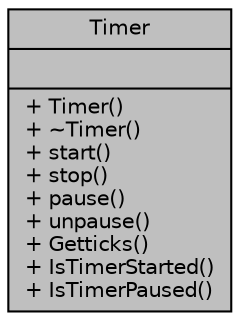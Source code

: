 digraph "Timer"
{
 // INTERACTIVE_SVG=YES
  bgcolor="transparent";
  edge [fontname="Helvetica",fontsize="10",labelfontname="Helvetica",labelfontsize="10"];
  node [fontname="Helvetica",fontsize="10",shape=record];
  Node1 [label="{Timer\n||+ Timer()\l+ ~Timer()\l+ start()\l+ stop()\l+ pause()\l+ unpause()\l+ Getticks()\l+ IsTimerStarted()\l+ IsTimerPaused()\l}",height=0.2,width=0.4,color="black", fillcolor="grey75", style="filled" fontcolor="black"];
}
